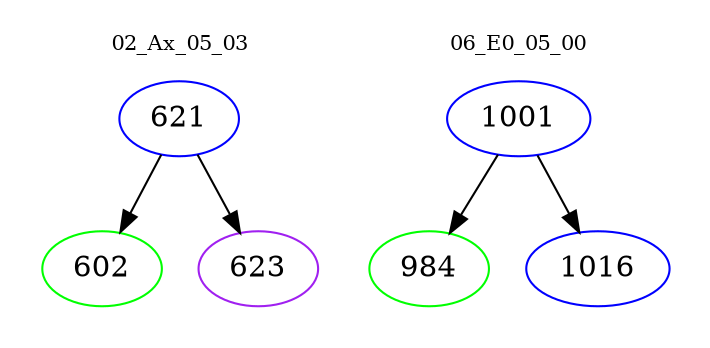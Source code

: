 digraph{
subgraph cluster_0 {
color = white
label = "02_Ax_05_03";
fontsize=10;
T0_621 [label="621", color="blue"]
T0_621 -> T0_602 [color="black"]
T0_602 [label="602", color="green"]
T0_621 -> T0_623 [color="black"]
T0_623 [label="623", color="purple"]
}
subgraph cluster_1 {
color = white
label = "06_E0_05_00";
fontsize=10;
T1_1001 [label="1001", color="blue"]
T1_1001 -> T1_984 [color="black"]
T1_984 [label="984", color="green"]
T1_1001 -> T1_1016 [color="black"]
T1_1016 [label="1016", color="blue"]
}
}
